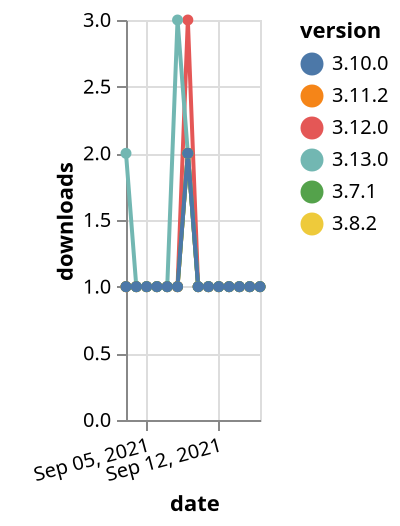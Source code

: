 {"$schema": "https://vega.github.io/schema/vega-lite/v5.json", "description": "A simple bar chart with embedded data.", "data": {"values": [{"date": "2021-09-03", "total": 148, "delta": 1, "version": "3.11.2"}, {"date": "2021-09-04", "total": 149, "delta": 1, "version": "3.11.2"}, {"date": "2021-09-05", "total": 150, "delta": 1, "version": "3.11.2"}, {"date": "2021-09-06", "total": 151, "delta": 1, "version": "3.11.2"}, {"date": "2021-09-07", "total": 152, "delta": 1, "version": "3.11.2"}, {"date": "2021-09-08", "total": 153, "delta": 1, "version": "3.11.2"}, {"date": "2021-09-09", "total": 155, "delta": 2, "version": "3.11.2"}, {"date": "2021-09-10", "total": 156, "delta": 1, "version": "3.11.2"}, {"date": "2021-09-11", "total": 157, "delta": 1, "version": "3.11.2"}, {"date": "2021-09-12", "total": 158, "delta": 1, "version": "3.11.2"}, {"date": "2021-09-13", "total": 159, "delta": 1, "version": "3.11.2"}, {"date": "2021-09-14", "total": 160, "delta": 1, "version": "3.11.2"}, {"date": "2021-09-15", "total": 161, "delta": 1, "version": "3.11.2"}, {"date": "2021-09-16", "total": 162, "delta": 1, "version": "3.11.2"}, {"date": "2021-09-03", "total": 172, "delta": 1, "version": "3.8.2"}, {"date": "2021-09-04", "total": 173, "delta": 1, "version": "3.8.2"}, {"date": "2021-09-05", "total": 174, "delta": 1, "version": "3.8.2"}, {"date": "2021-09-06", "total": 175, "delta": 1, "version": "3.8.2"}, {"date": "2021-09-07", "total": 176, "delta": 1, "version": "3.8.2"}, {"date": "2021-09-08", "total": 177, "delta": 1, "version": "3.8.2"}, {"date": "2021-09-09", "total": 179, "delta": 2, "version": "3.8.2"}, {"date": "2021-09-10", "total": 180, "delta": 1, "version": "3.8.2"}, {"date": "2021-09-11", "total": 181, "delta": 1, "version": "3.8.2"}, {"date": "2021-09-12", "total": 182, "delta": 1, "version": "3.8.2"}, {"date": "2021-09-13", "total": 183, "delta": 1, "version": "3.8.2"}, {"date": "2021-09-14", "total": 184, "delta": 1, "version": "3.8.2"}, {"date": "2021-09-15", "total": 185, "delta": 1, "version": "3.8.2"}, {"date": "2021-09-16", "total": 186, "delta": 1, "version": "3.8.2"}, {"date": "2021-09-03", "total": 171, "delta": 1, "version": "3.12.0"}, {"date": "2021-09-04", "total": 172, "delta": 1, "version": "3.12.0"}, {"date": "2021-09-05", "total": 173, "delta": 1, "version": "3.12.0"}, {"date": "2021-09-06", "total": 174, "delta": 1, "version": "3.12.0"}, {"date": "2021-09-07", "total": 175, "delta": 1, "version": "3.12.0"}, {"date": "2021-09-08", "total": 176, "delta": 1, "version": "3.12.0"}, {"date": "2021-09-09", "total": 179, "delta": 3, "version": "3.12.0"}, {"date": "2021-09-10", "total": 180, "delta": 1, "version": "3.12.0"}, {"date": "2021-09-11", "total": 181, "delta": 1, "version": "3.12.0"}, {"date": "2021-09-12", "total": 182, "delta": 1, "version": "3.12.0"}, {"date": "2021-09-13", "total": 183, "delta": 1, "version": "3.12.0"}, {"date": "2021-09-14", "total": 184, "delta": 1, "version": "3.12.0"}, {"date": "2021-09-15", "total": 185, "delta": 1, "version": "3.12.0"}, {"date": "2021-09-16", "total": 186, "delta": 1, "version": "3.12.0"}, {"date": "2021-09-03", "total": 116, "delta": 2, "version": "3.13.0"}, {"date": "2021-09-04", "total": 117, "delta": 1, "version": "3.13.0"}, {"date": "2021-09-05", "total": 118, "delta": 1, "version": "3.13.0"}, {"date": "2021-09-06", "total": 119, "delta": 1, "version": "3.13.0"}, {"date": "2021-09-07", "total": 120, "delta": 1, "version": "3.13.0"}, {"date": "2021-09-08", "total": 123, "delta": 3, "version": "3.13.0"}, {"date": "2021-09-09", "total": 125, "delta": 2, "version": "3.13.0"}, {"date": "2021-09-10", "total": 126, "delta": 1, "version": "3.13.0"}, {"date": "2021-09-11", "total": 127, "delta": 1, "version": "3.13.0"}, {"date": "2021-09-12", "total": 128, "delta": 1, "version": "3.13.0"}, {"date": "2021-09-13", "total": 129, "delta": 1, "version": "3.13.0"}, {"date": "2021-09-14", "total": 130, "delta": 1, "version": "3.13.0"}, {"date": "2021-09-15", "total": 131, "delta": 1, "version": "3.13.0"}, {"date": "2021-09-16", "total": 132, "delta": 1, "version": "3.13.0"}, {"date": "2021-09-03", "total": 225, "delta": 1, "version": "3.7.1"}, {"date": "2021-09-04", "total": 226, "delta": 1, "version": "3.7.1"}, {"date": "2021-09-05", "total": 227, "delta": 1, "version": "3.7.1"}, {"date": "2021-09-06", "total": 228, "delta": 1, "version": "3.7.1"}, {"date": "2021-09-07", "total": 229, "delta": 1, "version": "3.7.1"}, {"date": "2021-09-08", "total": 230, "delta": 1, "version": "3.7.1"}, {"date": "2021-09-09", "total": 232, "delta": 2, "version": "3.7.1"}, {"date": "2021-09-10", "total": 233, "delta": 1, "version": "3.7.1"}, {"date": "2021-09-11", "total": 234, "delta": 1, "version": "3.7.1"}, {"date": "2021-09-12", "total": 235, "delta": 1, "version": "3.7.1"}, {"date": "2021-09-13", "total": 236, "delta": 1, "version": "3.7.1"}, {"date": "2021-09-14", "total": 237, "delta": 1, "version": "3.7.1"}, {"date": "2021-09-15", "total": 238, "delta": 1, "version": "3.7.1"}, {"date": "2021-09-16", "total": 239, "delta": 1, "version": "3.7.1"}, {"date": "2021-09-03", "total": 167, "delta": 1, "version": "3.10.0"}, {"date": "2021-09-04", "total": 168, "delta": 1, "version": "3.10.0"}, {"date": "2021-09-05", "total": 169, "delta": 1, "version": "3.10.0"}, {"date": "2021-09-06", "total": 170, "delta": 1, "version": "3.10.0"}, {"date": "2021-09-07", "total": 171, "delta": 1, "version": "3.10.0"}, {"date": "2021-09-08", "total": 172, "delta": 1, "version": "3.10.0"}, {"date": "2021-09-09", "total": 174, "delta": 2, "version": "3.10.0"}, {"date": "2021-09-10", "total": 175, "delta": 1, "version": "3.10.0"}, {"date": "2021-09-11", "total": 176, "delta": 1, "version": "3.10.0"}, {"date": "2021-09-12", "total": 177, "delta": 1, "version": "3.10.0"}, {"date": "2021-09-13", "total": 178, "delta": 1, "version": "3.10.0"}, {"date": "2021-09-14", "total": 179, "delta": 1, "version": "3.10.0"}, {"date": "2021-09-15", "total": 180, "delta": 1, "version": "3.10.0"}, {"date": "2021-09-16", "total": 181, "delta": 1, "version": "3.10.0"}]}, "width": "container", "mark": {"type": "line", "point": {"filled": true}}, "encoding": {"x": {"field": "date", "type": "temporal", "timeUnit": "yearmonthdate", "title": "date", "axis": {"labelAngle": -15}}, "y": {"field": "delta", "type": "quantitative", "title": "downloads"}, "color": {"field": "version", "type": "nominal"}, "tooltip": {"field": "delta"}}}